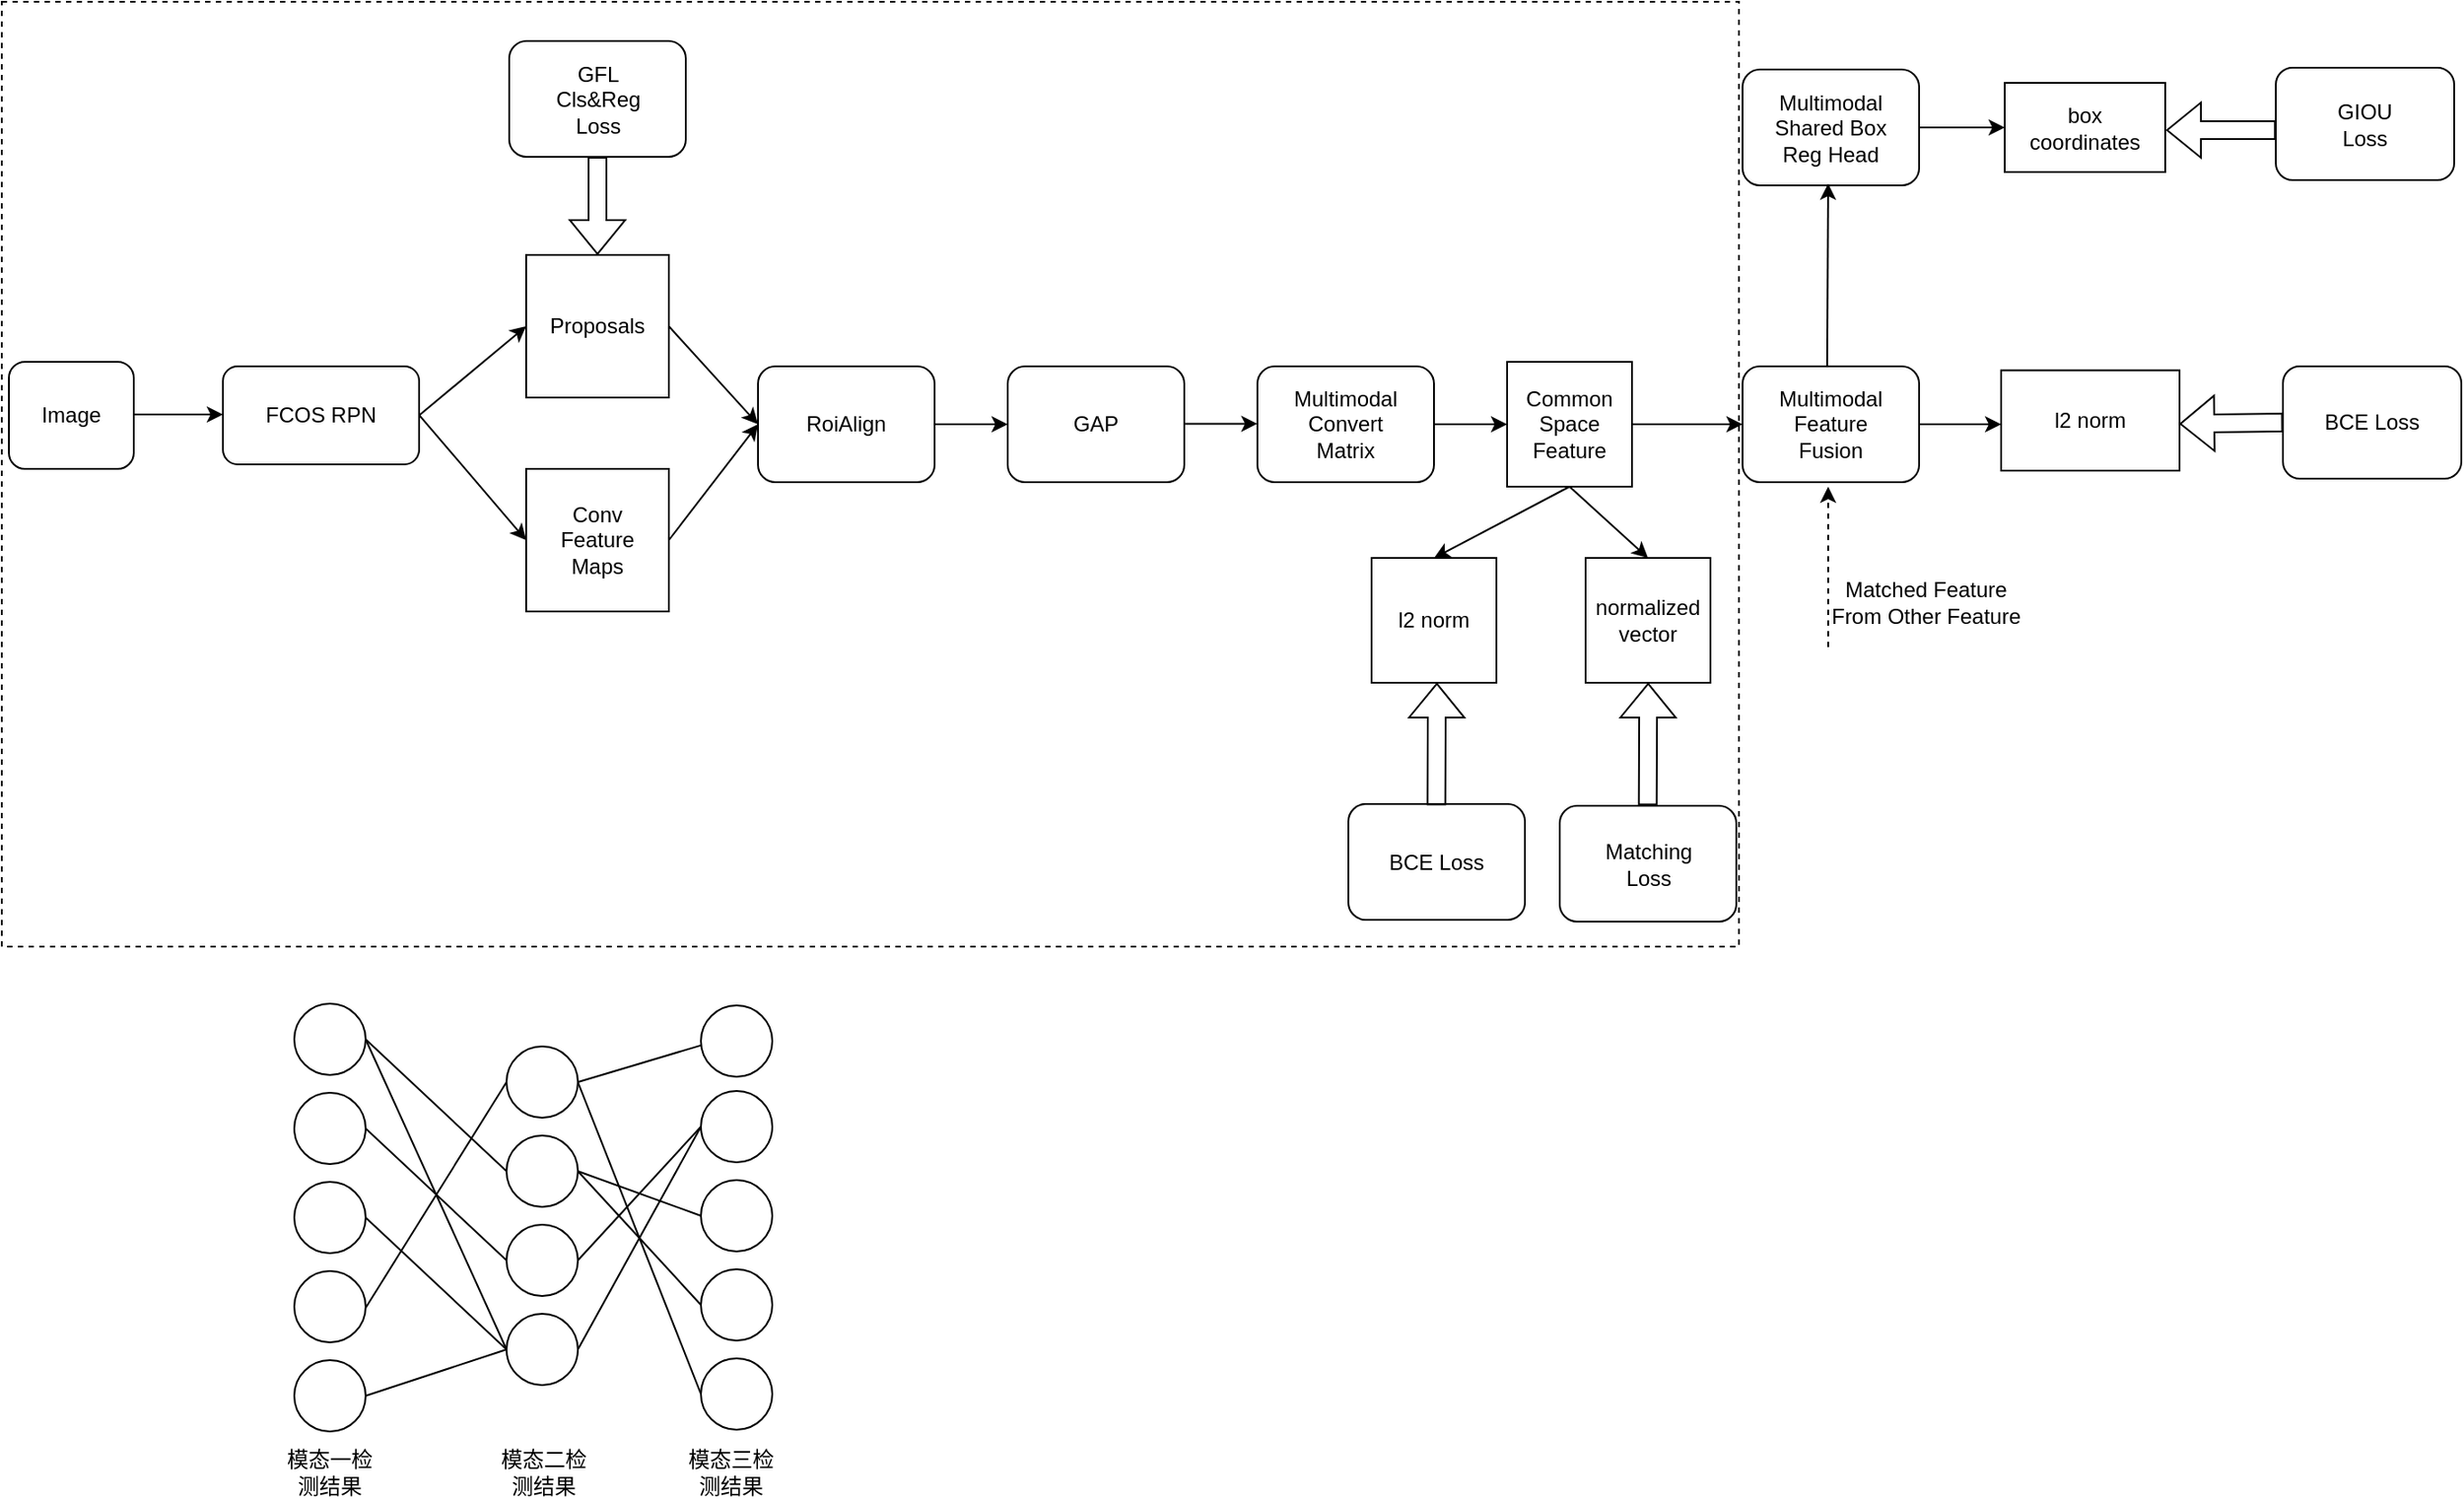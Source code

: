 <mxfile version="23.1.6" type="github">
  <diagram name="第 1 页" id="wcXFdS2mSCeuYjx8Xm_4">
    <mxGraphModel dx="600" dy="314" grid="1" gridSize="10" guides="1" tooltips="1" connect="1" arrows="1" fold="1" page="1" pageScale="1" pageWidth="827" pageHeight="1169" math="0" shadow="0">
      <root>
        <mxCell id="0" />
        <mxCell id="1" parent="0" />
        <mxCell id="yyqd_GTbu8QD_EjG9LZX-2" value="" style="rounded=0;whiteSpace=wrap;html=1;dashed=1;fillColor=none;" parent="1" vertex="1">
          <mxGeometry x="56" y="148" width="974" height="530" as="geometry" />
        </mxCell>
        <mxCell id="dMKvnlfOrxEBAoyZr1T4-1" value="Image" style="rounded=1;whiteSpace=wrap;html=1;" parent="1" vertex="1">
          <mxGeometry x="60" y="350" width="70" height="60" as="geometry" />
        </mxCell>
        <mxCell id="dMKvnlfOrxEBAoyZr1T4-2" value="" style="endArrow=classic;html=1;rounded=0;" parent="1" edge="1">
          <mxGeometry width="50" height="50" relative="1" as="geometry">
            <mxPoint x="130" y="379.5" as="sourcePoint" />
            <mxPoint x="180" y="379.5" as="targetPoint" />
          </mxGeometry>
        </mxCell>
        <mxCell id="dMKvnlfOrxEBAoyZr1T4-3" value="FCOS RPN" style="rounded=1;whiteSpace=wrap;html=1;" parent="1" vertex="1">
          <mxGeometry x="180" y="352.5" width="110" height="55" as="geometry" />
        </mxCell>
        <mxCell id="dMKvnlfOrxEBAoyZr1T4-5" value="" style="endArrow=classic;html=1;rounded=0;entryX=0;entryY=0.5;entryDx=0;entryDy=0;" parent="1" target="dMKvnlfOrxEBAoyZr1T4-8" edge="1">
          <mxGeometry width="50" height="50" relative="1" as="geometry">
            <mxPoint x="290" y="379.8" as="sourcePoint" />
            <mxPoint x="340" y="379.8" as="targetPoint" />
          </mxGeometry>
        </mxCell>
        <mxCell id="dMKvnlfOrxEBAoyZr1T4-20" style="edgeStyle=orthogonalEdgeStyle;rounded=0;orthogonalLoop=1;jettySize=auto;html=1;exitX=1;exitY=0.5;exitDx=0;exitDy=0;entryX=0;entryY=0.5;entryDx=0;entryDy=0;" parent="1" source="dMKvnlfOrxEBAoyZr1T4-7" target="dMKvnlfOrxEBAoyZr1T4-19" edge="1">
          <mxGeometry relative="1" as="geometry" />
        </mxCell>
        <mxCell id="dMKvnlfOrxEBAoyZr1T4-7" value="RoiAlign" style="rounded=1;whiteSpace=wrap;html=1;" parent="1" vertex="1">
          <mxGeometry x="480" y="352.5" width="99" height="65" as="geometry" />
        </mxCell>
        <mxCell id="dMKvnlfOrxEBAoyZr1T4-8" value="Conv &lt;br&gt;Feature&lt;br&gt;Maps" style="whiteSpace=wrap;html=1;aspect=fixed;" parent="1" vertex="1">
          <mxGeometry x="350" y="410" width="80" height="80" as="geometry" />
        </mxCell>
        <mxCell id="dMKvnlfOrxEBAoyZr1T4-9" value="Proposals" style="whiteSpace=wrap;html=1;aspect=fixed;" parent="1" vertex="1">
          <mxGeometry x="350" y="290" width="80" height="80" as="geometry" />
        </mxCell>
        <mxCell id="dMKvnlfOrxEBAoyZr1T4-10" value="" style="endArrow=classic;html=1;rounded=0;entryX=0;entryY=0.5;entryDx=0;entryDy=0;exitX=1;exitY=0.5;exitDx=0;exitDy=0;" parent="1" source="dMKvnlfOrxEBAoyZr1T4-3" target="dMKvnlfOrxEBAoyZr1T4-9" edge="1">
          <mxGeometry width="50" height="50" relative="1" as="geometry">
            <mxPoint x="300" y="389.8" as="sourcePoint" />
            <mxPoint x="360" y="460" as="targetPoint" />
          </mxGeometry>
        </mxCell>
        <mxCell id="dMKvnlfOrxEBAoyZr1T4-12" value="" style="endArrow=classic;html=1;rounded=0;entryX=0;entryY=0.5;entryDx=0;entryDy=0;exitX=1;exitY=0.5;exitDx=0;exitDy=0;" parent="1" source="dMKvnlfOrxEBAoyZr1T4-9" target="dMKvnlfOrxEBAoyZr1T4-7" edge="1">
          <mxGeometry width="50" height="50" relative="1" as="geometry">
            <mxPoint x="300" y="390" as="sourcePoint" />
            <mxPoint x="360" y="340" as="targetPoint" />
          </mxGeometry>
        </mxCell>
        <mxCell id="dMKvnlfOrxEBAoyZr1T4-13" value="" style="endArrow=classic;html=1;rounded=0;entryX=0;entryY=0.5;entryDx=0;entryDy=0;exitX=1;exitY=0.5;exitDx=0;exitDy=0;" parent="1" source="dMKvnlfOrxEBAoyZr1T4-8" target="dMKvnlfOrxEBAoyZr1T4-7" edge="1">
          <mxGeometry width="50" height="50" relative="1" as="geometry">
            <mxPoint x="440" y="340" as="sourcePoint" />
            <mxPoint x="487" y="396" as="targetPoint" />
          </mxGeometry>
        </mxCell>
        <mxCell id="dMKvnlfOrxEBAoyZr1T4-14" value="GFL&lt;br&gt;Cls&amp;amp;Reg&lt;br&gt;Loss" style="rounded=1;whiteSpace=wrap;html=1;" parent="1" vertex="1">
          <mxGeometry x="340.5" y="170" width="99" height="65" as="geometry" />
        </mxCell>
        <mxCell id="dMKvnlfOrxEBAoyZr1T4-15" value="" style="shape=flexArrow;endArrow=classic;html=1;rounded=0;entryX=0.5;entryY=0;entryDx=0;entryDy=0;exitX=0.5;exitY=1;exitDx=0;exitDy=0;" parent="1" source="dMKvnlfOrxEBAoyZr1T4-14" target="dMKvnlfOrxEBAoyZr1T4-9" edge="1">
          <mxGeometry width="50" height="50" relative="1" as="geometry">
            <mxPoint x="399.3" y="235" as="sourcePoint" />
            <mxPoint x="399.3" y="280" as="targetPoint" />
          </mxGeometry>
        </mxCell>
        <mxCell id="dMKvnlfOrxEBAoyZr1T4-54" style="edgeStyle=orthogonalEdgeStyle;rounded=0;orthogonalLoop=1;jettySize=auto;html=1;exitX=1;exitY=0.5;exitDx=0;exitDy=0;" parent="1" source="dMKvnlfOrxEBAoyZr1T4-16" target="dMKvnlfOrxEBAoyZr1T4-53" edge="1">
          <mxGeometry relative="1" as="geometry" />
        </mxCell>
        <mxCell id="dMKvnlfOrxEBAoyZr1T4-16" value="Multimodal Shared Box&lt;br&gt;Reg&amp;nbsp;Head" style="rounded=1;whiteSpace=wrap;html=1;" parent="1" vertex="1">
          <mxGeometry x="1032" y="186" width="99" height="65" as="geometry" />
        </mxCell>
        <mxCell id="dMKvnlfOrxEBAoyZr1T4-19" value="GAP" style="rounded=1;whiteSpace=wrap;html=1;" parent="1" vertex="1">
          <mxGeometry x="620" y="352.5" width="99" height="65" as="geometry" />
        </mxCell>
        <mxCell id="dMKvnlfOrxEBAoyZr1T4-25" style="edgeStyle=orthogonalEdgeStyle;rounded=0;orthogonalLoop=1;jettySize=auto;html=1;exitX=1;exitY=0.5;exitDx=0;exitDy=0;" parent="1" source="dMKvnlfOrxEBAoyZr1T4-21" target="dMKvnlfOrxEBAoyZr1T4-23" edge="1">
          <mxGeometry relative="1" as="geometry" />
        </mxCell>
        <mxCell id="dMKvnlfOrxEBAoyZr1T4-21" value="Multimodal&lt;br&gt;Convert&lt;br&gt;Matrix" style="rounded=1;whiteSpace=wrap;html=1;" parent="1" vertex="1">
          <mxGeometry x="760" y="352.5" width="99" height="65" as="geometry" />
        </mxCell>
        <mxCell id="dMKvnlfOrxEBAoyZr1T4-22" style="edgeStyle=orthogonalEdgeStyle;rounded=0;orthogonalLoop=1;jettySize=auto;html=1;exitX=1;exitY=0.5;exitDx=0;exitDy=0;entryX=0;entryY=0.5;entryDx=0;entryDy=0;" parent="1" edge="1">
          <mxGeometry relative="1" as="geometry">
            <mxPoint x="719" y="384.71" as="sourcePoint" />
            <mxPoint x="760" y="384.71" as="targetPoint" />
          </mxGeometry>
        </mxCell>
        <mxCell id="dMKvnlfOrxEBAoyZr1T4-45" style="edgeStyle=orthogonalEdgeStyle;rounded=0;orthogonalLoop=1;jettySize=auto;html=1;exitX=1;exitY=0.5;exitDx=0;exitDy=0;entryX=0;entryY=0.5;entryDx=0;entryDy=0;" parent="1" source="dMKvnlfOrxEBAoyZr1T4-23" target="dMKvnlfOrxEBAoyZr1T4-44" edge="1">
          <mxGeometry relative="1" as="geometry" />
        </mxCell>
        <mxCell id="dMKvnlfOrxEBAoyZr1T4-23" value="Common&lt;br&gt;Space&lt;br&gt;Feature" style="whiteSpace=wrap;html=1;aspect=fixed;" parent="1" vertex="1">
          <mxGeometry x="900" y="350" width="70" height="70" as="geometry" />
        </mxCell>
        <mxCell id="dMKvnlfOrxEBAoyZr1T4-26" value="Matching&lt;br&gt;Loss" style="rounded=1;whiteSpace=wrap;html=1;" parent="1" vertex="1">
          <mxGeometry x="929.5" y="599" width="99" height="65" as="geometry" />
        </mxCell>
        <mxCell id="dMKvnlfOrxEBAoyZr1T4-28" value="" style="endArrow=classic;html=1;rounded=0;exitX=0.479;exitY=0.026;exitDx=0;exitDy=0;exitPerimeter=0;" parent="1" source="dMKvnlfOrxEBAoyZr1T4-44" edge="1">
          <mxGeometry width="50" height="50" relative="1" as="geometry">
            <mxPoint x="1080" y="350" as="sourcePoint" />
            <mxPoint x="1080" y="250" as="targetPoint" />
          </mxGeometry>
        </mxCell>
        <mxCell id="dMKvnlfOrxEBAoyZr1T4-29" value="GIOU&lt;br&gt;Loss" style="rounded=1;whiteSpace=wrap;html=1;" parent="1" vertex="1">
          <mxGeometry x="1331" y="185" width="100" height="63" as="geometry" />
        </mxCell>
        <mxCell id="dMKvnlfOrxEBAoyZr1T4-31" value="" style="shape=flexArrow;endArrow=classic;html=1;rounded=0;entryX=0.5;entryY=0;entryDx=0;entryDy=0;" parent="1" edge="1">
          <mxGeometry width="50" height="50" relative="1" as="geometry">
            <mxPoint x="1331" y="220" as="sourcePoint" />
            <mxPoint x="1269.52" y="220" as="targetPoint" />
          </mxGeometry>
        </mxCell>
        <mxCell id="dMKvnlfOrxEBAoyZr1T4-32" value="BCE Loss" style="rounded=1;whiteSpace=wrap;html=1;" parent="1" vertex="1">
          <mxGeometry x="1335" y="352.5" width="100" height="63" as="geometry" />
        </mxCell>
        <mxCell id="dMKvnlfOrxEBAoyZr1T4-33" value="" style="shape=flexArrow;endArrow=classic;html=1;rounded=0;entryX=0.5;entryY=0;entryDx=0;entryDy=0;exitX=0;exitY=0.5;exitDx=0;exitDy=0;" parent="1" source="dMKvnlfOrxEBAoyZr1T4-32" edge="1">
          <mxGeometry width="50" height="50" relative="1" as="geometry">
            <mxPoint x="1338.48" y="384.71" as="sourcePoint" />
            <mxPoint x="1277" y="384.71" as="targetPoint" />
          </mxGeometry>
        </mxCell>
        <mxCell id="dMKvnlfOrxEBAoyZr1T4-35" value="l2 norm" style="whiteSpace=wrap;html=1;aspect=fixed;" parent="1" vertex="1">
          <mxGeometry x="824" y="460" width="70" height="70" as="geometry" />
        </mxCell>
        <mxCell id="dMKvnlfOrxEBAoyZr1T4-36" value="normalized&lt;br&gt;vector" style="whiteSpace=wrap;html=1;aspect=fixed;" parent="1" vertex="1">
          <mxGeometry x="944" y="460" width="70" height="70" as="geometry" />
        </mxCell>
        <mxCell id="dMKvnlfOrxEBAoyZr1T4-37" value="" style="endArrow=classic;html=1;rounded=0;entryX=0.5;entryY=0;entryDx=0;entryDy=0;exitX=0.5;exitY=1;exitDx=0;exitDy=0;" parent="1" source="dMKvnlfOrxEBAoyZr1T4-23" target="dMKvnlfOrxEBAoyZr1T4-35" edge="1">
          <mxGeometry width="50" height="50" relative="1" as="geometry">
            <mxPoint x="919" y="420" as="sourcePoint" />
            <mxPoint x="974" y="580" as="targetPoint" />
          </mxGeometry>
        </mxCell>
        <mxCell id="dMKvnlfOrxEBAoyZr1T4-38" value="" style="endArrow=classic;html=1;rounded=0;entryX=0.5;entryY=0;entryDx=0;entryDy=0;exitX=0.5;exitY=1;exitDx=0;exitDy=0;" parent="1" source="dMKvnlfOrxEBAoyZr1T4-23" target="dMKvnlfOrxEBAoyZr1T4-36" edge="1">
          <mxGeometry width="50" height="50" relative="1" as="geometry">
            <mxPoint x="919" y="420" as="sourcePoint" />
            <mxPoint x="869" y="470" as="targetPoint" />
          </mxGeometry>
        </mxCell>
        <mxCell id="dMKvnlfOrxEBAoyZr1T4-39" value="" style="shape=flexArrow;endArrow=classic;html=1;rounded=0;entryX=0.5;entryY=1;entryDx=0;entryDy=0;exitX=0.553;exitY=-0.019;exitDx=0;exitDy=0;exitPerimeter=0;" parent="1" edge="1">
          <mxGeometry width="50" height="50" relative="1" as="geometry">
            <mxPoint x="978.857" y="598.765" as="sourcePoint" />
            <mxPoint x="979.11" y="530" as="targetPoint" />
          </mxGeometry>
        </mxCell>
        <mxCell id="dMKvnlfOrxEBAoyZr1T4-40" value="BCE Loss" style="rounded=1;whiteSpace=wrap;html=1;" parent="1" vertex="1">
          <mxGeometry x="811" y="598" width="99" height="65" as="geometry" />
        </mxCell>
        <mxCell id="dMKvnlfOrxEBAoyZr1T4-41" value="" style="shape=flexArrow;endArrow=classic;html=1;rounded=0;entryX=0.5;entryY=1;entryDx=0;entryDy=0;exitX=0.553;exitY=-0.019;exitDx=0;exitDy=0;exitPerimeter=0;" parent="1" edge="1">
          <mxGeometry width="50" height="50" relative="1" as="geometry">
            <mxPoint x="860.357" y="598.765" as="sourcePoint" />
            <mxPoint x="860.61" y="530" as="targetPoint" />
          </mxGeometry>
        </mxCell>
        <mxCell id="dMKvnlfOrxEBAoyZr1T4-43" value="" style="endArrow=classic;html=1;rounded=0;entryX=0;entryY=0.5;entryDx=0;entryDy=0;exitX=1;exitY=0.5;exitDx=0;exitDy=0;" parent="1" source="dMKvnlfOrxEBAoyZr1T4-44" edge="1">
          <mxGeometry width="50" height="50" relative="1" as="geometry">
            <mxPoint x="1140" y="390" as="sourcePoint" />
            <mxPoint x="1177" y="385" as="targetPoint" />
          </mxGeometry>
        </mxCell>
        <mxCell id="dMKvnlfOrxEBAoyZr1T4-44" value="Multimodal&lt;br&gt;Feature&lt;br&gt;Fusion" style="rounded=1;whiteSpace=wrap;html=1;" parent="1" vertex="1">
          <mxGeometry x="1032" y="352.5" width="99" height="65" as="geometry" />
        </mxCell>
        <mxCell id="dMKvnlfOrxEBAoyZr1T4-46" value="" style="endArrow=classic;html=1;rounded=0;dashed=1;" parent="1" edge="1">
          <mxGeometry width="50" height="50" relative="1" as="geometry">
            <mxPoint x="1080" y="510" as="sourcePoint" />
            <mxPoint x="1080" y="420" as="targetPoint" />
          </mxGeometry>
        </mxCell>
        <mxCell id="dMKvnlfOrxEBAoyZr1T4-49" value="l2 norm" style="rounded=0;whiteSpace=wrap;html=1;" parent="1" vertex="1">
          <mxGeometry x="1177" y="354.75" width="100" height="56.25" as="geometry" />
        </mxCell>
        <mxCell id="dMKvnlfOrxEBAoyZr1T4-51" value="Matched Feature&lt;br&gt;From Other Feature" style="text;html=1;strokeColor=none;fillColor=none;align=center;verticalAlign=middle;whiteSpace=wrap;rounded=0;" parent="1" vertex="1">
          <mxGeometry x="1070" y="470" width="130" height="30" as="geometry" />
        </mxCell>
        <mxCell id="dMKvnlfOrxEBAoyZr1T4-53" value="box&lt;br&gt;coordinates" style="rounded=0;whiteSpace=wrap;html=1;" parent="1" vertex="1">
          <mxGeometry x="1179" y="193.5" width="90" height="50" as="geometry" />
        </mxCell>
        <mxCell id="dMKvnlfOrxEBAoyZr1T4-98" value="" style="ellipse;whiteSpace=wrap;html=1;aspect=fixed;" parent="1" vertex="1">
          <mxGeometry x="220" y="710" width="40" height="40" as="geometry" />
        </mxCell>
        <mxCell id="dMKvnlfOrxEBAoyZr1T4-99" value="" style="ellipse;whiteSpace=wrap;html=1;aspect=fixed;" parent="1" vertex="1">
          <mxGeometry x="220" y="760" width="40" height="40" as="geometry" />
        </mxCell>
        <mxCell id="dMKvnlfOrxEBAoyZr1T4-100" value="" style="ellipse;whiteSpace=wrap;html=1;aspect=fixed;" parent="1" vertex="1">
          <mxGeometry x="220" y="810" width="40" height="40" as="geometry" />
        </mxCell>
        <mxCell id="dMKvnlfOrxEBAoyZr1T4-101" value="" style="ellipse;whiteSpace=wrap;html=1;aspect=fixed;" parent="1" vertex="1">
          <mxGeometry x="220" y="860" width="40" height="40" as="geometry" />
        </mxCell>
        <mxCell id="dMKvnlfOrxEBAoyZr1T4-103" value="" style="ellipse;whiteSpace=wrap;html=1;aspect=fixed;" parent="1" vertex="1">
          <mxGeometry x="339" y="734" width="40" height="40" as="geometry" />
        </mxCell>
        <mxCell id="dMKvnlfOrxEBAoyZr1T4-104" value="" style="ellipse;whiteSpace=wrap;html=1;aspect=fixed;" parent="1" vertex="1">
          <mxGeometry x="339" y="784" width="40" height="40" as="geometry" />
        </mxCell>
        <mxCell id="dMKvnlfOrxEBAoyZr1T4-105" value="" style="ellipse;whiteSpace=wrap;html=1;aspect=fixed;" parent="1" vertex="1">
          <mxGeometry x="339" y="834" width="40" height="40" as="geometry" />
        </mxCell>
        <mxCell id="dMKvnlfOrxEBAoyZr1T4-106" value="" style="ellipse;whiteSpace=wrap;html=1;aspect=fixed;" parent="1" vertex="1">
          <mxGeometry x="339" y="884" width="40" height="40" as="geometry" />
        </mxCell>
        <mxCell id="dMKvnlfOrxEBAoyZr1T4-107" value="" style="ellipse;whiteSpace=wrap;html=1;aspect=fixed;" parent="1" vertex="1">
          <mxGeometry x="448" y="759" width="40" height="40" as="geometry" />
        </mxCell>
        <mxCell id="dMKvnlfOrxEBAoyZr1T4-108" value="" style="ellipse;whiteSpace=wrap;html=1;aspect=fixed;" parent="1" vertex="1">
          <mxGeometry x="448" y="809" width="40" height="40" as="geometry" />
        </mxCell>
        <mxCell id="dMKvnlfOrxEBAoyZr1T4-109" value="" style="ellipse;whiteSpace=wrap;html=1;aspect=fixed;" parent="1" vertex="1">
          <mxGeometry x="448" y="859" width="40" height="40" as="geometry" />
        </mxCell>
        <mxCell id="dMKvnlfOrxEBAoyZr1T4-110" value="" style="ellipse;whiteSpace=wrap;html=1;aspect=fixed;" parent="1" vertex="1">
          <mxGeometry x="448" y="909" width="40" height="40" as="geometry" />
        </mxCell>
        <mxCell id="dMKvnlfOrxEBAoyZr1T4-111" value="" style="endArrow=none;html=1;rounded=0;entryX=1;entryY=0.5;entryDx=0;entryDy=0;exitX=0;exitY=0.5;exitDx=0;exitDy=0;" parent="1" source="dMKvnlfOrxEBAoyZr1T4-104" target="dMKvnlfOrxEBAoyZr1T4-98" edge="1">
          <mxGeometry width="50" height="50" relative="1" as="geometry">
            <mxPoint x="420" y="820" as="sourcePoint" />
            <mxPoint x="470" y="770" as="targetPoint" />
          </mxGeometry>
        </mxCell>
        <mxCell id="dMKvnlfOrxEBAoyZr1T4-112" value="" style="endArrow=none;html=1;rounded=0;entryX=1;entryY=0.5;entryDx=0;entryDy=0;exitX=0;exitY=0.5;exitDx=0;exitDy=0;" parent="1" source="dMKvnlfOrxEBAoyZr1T4-106" target="dMKvnlfOrxEBAoyZr1T4-98" edge="1">
          <mxGeometry width="50" height="50" relative="1" as="geometry">
            <mxPoint x="349" y="791" as="sourcePoint" />
            <mxPoint x="270" y="740" as="targetPoint" />
          </mxGeometry>
        </mxCell>
        <mxCell id="dMKvnlfOrxEBAoyZr1T4-113" value="" style="endArrow=none;html=1;rounded=0;entryX=1;entryY=0.5;entryDx=0;entryDy=0;exitX=0;exitY=0.5;exitDx=0;exitDy=0;" parent="1" source="dMKvnlfOrxEBAoyZr1T4-105" target="dMKvnlfOrxEBAoyZr1T4-99" edge="1">
          <mxGeometry width="50" height="50" relative="1" as="geometry">
            <mxPoint x="349" y="791" as="sourcePoint" />
            <mxPoint x="270" y="740" as="targetPoint" />
          </mxGeometry>
        </mxCell>
        <mxCell id="dMKvnlfOrxEBAoyZr1T4-114" value="" style="endArrow=none;html=1;rounded=0;exitX=0;exitY=0.5;exitDx=0;exitDy=0;entryX=1;entryY=0.5;entryDx=0;entryDy=0;" parent="1" source="dMKvnlfOrxEBAoyZr1T4-106" target="dMKvnlfOrxEBAoyZr1T4-100" edge="1">
          <mxGeometry width="50" height="50" relative="1" as="geometry">
            <mxPoint x="349" y="841" as="sourcePoint" />
            <mxPoint x="260" y="780" as="targetPoint" />
          </mxGeometry>
        </mxCell>
        <mxCell id="dMKvnlfOrxEBAoyZr1T4-115" value="" style="endArrow=none;html=1;rounded=0;exitX=0.999;exitY=0.519;exitDx=0;exitDy=0;exitPerimeter=0;entryX=0;entryY=0.5;entryDx=0;entryDy=0;" parent="1" source="dMKvnlfOrxEBAoyZr1T4-101" target="dMKvnlfOrxEBAoyZr1T4-103" edge="1">
          <mxGeometry width="50" height="50" relative="1" as="geometry">
            <mxPoint x="370" y="850" as="sourcePoint" />
            <mxPoint x="420" y="800" as="targetPoint" />
          </mxGeometry>
        </mxCell>
        <mxCell id="dMKvnlfOrxEBAoyZr1T4-117" value="" style="endArrow=none;html=1;rounded=0;entryX=0;entryY=0.5;entryDx=0;entryDy=0;exitX=1;exitY=0.5;exitDx=0;exitDy=0;" parent="1" source="dMKvnlfOrxEBAoyZr1T4-105" target="dMKvnlfOrxEBAoyZr1T4-107" edge="1">
          <mxGeometry width="50" height="50" relative="1" as="geometry">
            <mxPoint x="380" y="830" as="sourcePoint" />
            <mxPoint x="349" y="741" as="targetPoint" />
          </mxGeometry>
        </mxCell>
        <mxCell id="dMKvnlfOrxEBAoyZr1T4-118" value="" style="endArrow=none;html=1;rounded=0;entryX=0;entryY=0.5;entryDx=0;entryDy=0;exitX=1;exitY=0.5;exitDx=0;exitDy=0;" parent="1" source="dMKvnlfOrxEBAoyZr1T4-106" target="dMKvnlfOrxEBAoyZr1T4-107" edge="1">
          <mxGeometry width="50" height="50" relative="1" as="geometry">
            <mxPoint x="380" y="880" as="sourcePoint" />
            <mxPoint x="458" y="741" as="targetPoint" />
          </mxGeometry>
        </mxCell>
        <mxCell id="dMKvnlfOrxEBAoyZr1T4-119" value="" style="endArrow=none;html=1;rounded=0;entryX=0;entryY=0.5;entryDx=0;entryDy=0;exitX=1;exitY=0.5;exitDx=0;exitDy=0;" parent="1" source="dMKvnlfOrxEBAoyZr1T4-104" target="dMKvnlfOrxEBAoyZr1T4-109" edge="1">
          <mxGeometry width="50" height="50" relative="1" as="geometry">
            <mxPoint x="390" y="840" as="sourcePoint" />
            <mxPoint x="458" y="741" as="targetPoint" />
          </mxGeometry>
        </mxCell>
        <mxCell id="dMKvnlfOrxEBAoyZr1T4-120" value="" style="endArrow=none;html=1;rounded=0;entryX=0;entryY=0.5;entryDx=0;entryDy=0;exitX=1;exitY=0.5;exitDx=0;exitDy=0;" parent="1" source="dMKvnlfOrxEBAoyZr1T4-103" target="dMKvnlfOrxEBAoyZr1T4-110" edge="1">
          <mxGeometry width="50" height="50" relative="1" as="geometry">
            <mxPoint x="389" y="791" as="sourcePoint" />
            <mxPoint x="458" y="841" as="targetPoint" />
          </mxGeometry>
        </mxCell>
        <mxCell id="dMKvnlfOrxEBAoyZr1T4-121" value="" style="endArrow=none;html=1;rounded=0;entryX=0;entryY=0.5;entryDx=0;entryDy=0;exitX=1;exitY=0.5;exitDx=0;exitDy=0;" parent="1" source="dMKvnlfOrxEBAoyZr1T4-104" target="dMKvnlfOrxEBAoyZr1T4-108" edge="1">
          <mxGeometry width="50" height="50" relative="1" as="geometry">
            <mxPoint x="399" y="801" as="sourcePoint" />
            <mxPoint x="468" y="851" as="targetPoint" />
          </mxGeometry>
        </mxCell>
        <mxCell id="dMKvnlfOrxEBAoyZr1T4-123" value="" style="ellipse;whiteSpace=wrap;html=1;aspect=fixed;" parent="1" vertex="1">
          <mxGeometry x="220" y="910" width="40" height="40" as="geometry" />
        </mxCell>
        <mxCell id="dMKvnlfOrxEBAoyZr1T4-124" value="" style="ellipse;whiteSpace=wrap;html=1;aspect=fixed;" parent="1" vertex="1">
          <mxGeometry x="448" y="711" width="40" height="40" as="geometry" />
        </mxCell>
        <mxCell id="dMKvnlfOrxEBAoyZr1T4-126" value="" style="endArrow=none;html=1;rounded=0;entryX=0.008;entryY=0.558;entryDx=0;entryDy=0;entryPerimeter=0;exitX=1;exitY=0.5;exitDx=0;exitDy=0;" parent="1" source="dMKvnlfOrxEBAoyZr1T4-103" target="dMKvnlfOrxEBAoyZr1T4-124" edge="1">
          <mxGeometry width="50" height="50" relative="1" as="geometry">
            <mxPoint x="380" y="760" as="sourcePoint" />
            <mxPoint x="458" y="789" as="targetPoint" />
          </mxGeometry>
        </mxCell>
        <mxCell id="dMKvnlfOrxEBAoyZr1T4-127" value="" style="endArrow=none;html=1;rounded=0;entryX=0;entryY=0.5;entryDx=0;entryDy=0;exitX=1;exitY=0.5;exitDx=0;exitDy=0;" parent="1" source="dMKvnlfOrxEBAoyZr1T4-123" target="dMKvnlfOrxEBAoyZr1T4-106" edge="1">
          <mxGeometry width="50" height="50" relative="1" as="geometry">
            <mxPoint x="389" y="764" as="sourcePoint" />
            <mxPoint x="458" y="743" as="targetPoint" />
          </mxGeometry>
        </mxCell>
        <mxCell id="9YA9lb8gHoRMx18asrJA-1" value="模态一检测结果" style="text;html=1;strokeColor=none;fillColor=none;align=center;verticalAlign=middle;whiteSpace=wrap;rounded=0;" parent="1" vertex="1">
          <mxGeometry x="210" y="958" width="60" height="30" as="geometry" />
        </mxCell>
        <mxCell id="9YA9lb8gHoRMx18asrJA-2" value="模态二检测结果" style="text;html=1;strokeColor=none;fillColor=none;align=center;verticalAlign=middle;whiteSpace=wrap;rounded=0;" parent="1" vertex="1">
          <mxGeometry x="330" y="958" width="60" height="30" as="geometry" />
        </mxCell>
        <mxCell id="9YA9lb8gHoRMx18asrJA-3" value="模态三检测结果" style="text;html=1;strokeColor=none;fillColor=none;align=center;verticalAlign=middle;whiteSpace=wrap;rounded=0;" parent="1" vertex="1">
          <mxGeometry x="435" y="958" width="60" height="30" as="geometry" />
        </mxCell>
      </root>
    </mxGraphModel>
  </diagram>
</mxfile>
